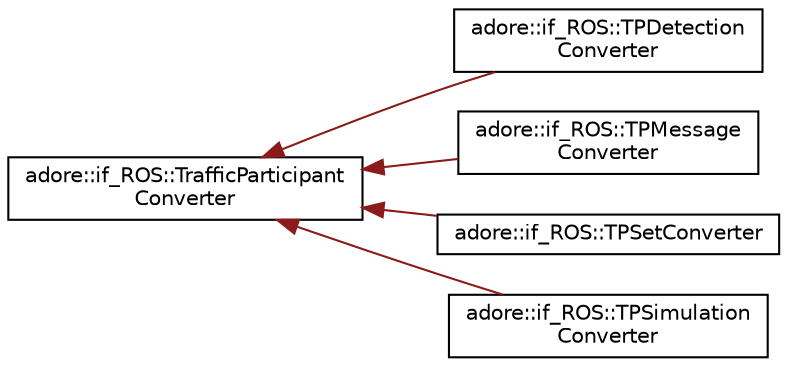 digraph "Graphical Class Hierarchy"
{
 // LATEX_PDF_SIZE
  edge [fontname="Helvetica",fontsize="10",labelfontname="Helvetica",labelfontsize="10"];
  node [fontname="Helvetica",fontsize="10",shape=record];
  rankdir="LR";
  Node0 [label="adore::if_ROS::TrafficParticipant\lConverter",height=0.2,width=0.4,color="black", fillcolor="white", style="filled",URL="$classadore_1_1if__ROS_1_1TrafficParticipantConverter.html",tooltip=" "];
  Node0 -> Node1 [dir="back",color="firebrick4",fontsize="10",style="solid",fontname="Helvetica"];
  Node1 [label="adore::if_ROS::TPDetection\lConverter",height=0.2,width=0.4,color="black", fillcolor="white", style="filled",URL="$classadore_1_1if__ROS_1_1TPDetectionConverter.html",tooltip=" "];
  Node0 -> Node2 [dir="back",color="firebrick4",fontsize="10",style="solid",fontname="Helvetica"];
  Node2 [label="adore::if_ROS::TPMessage\lConverter",height=0.2,width=0.4,color="black", fillcolor="white", style="filled",URL="$classadore_1_1if__ROS_1_1TPMessageConverter.html",tooltip=" "];
  Node0 -> Node3 [dir="back",color="firebrick4",fontsize="10",style="solid",fontname="Helvetica"];
  Node3 [label="adore::if_ROS::TPSetConverter",height=0.2,width=0.4,color="black", fillcolor="white", style="filled",URL="$classadore_1_1if__ROS_1_1TPSetConverter.html",tooltip=" "];
  Node0 -> Node4 [dir="back",color="firebrick4",fontsize="10",style="solid",fontname="Helvetica"];
  Node4 [label="adore::if_ROS::TPSimulation\lConverter",height=0.2,width=0.4,color="black", fillcolor="white", style="filled",URL="$classadore_1_1if__ROS_1_1TPSimulationConverter.html",tooltip=" "];
}
